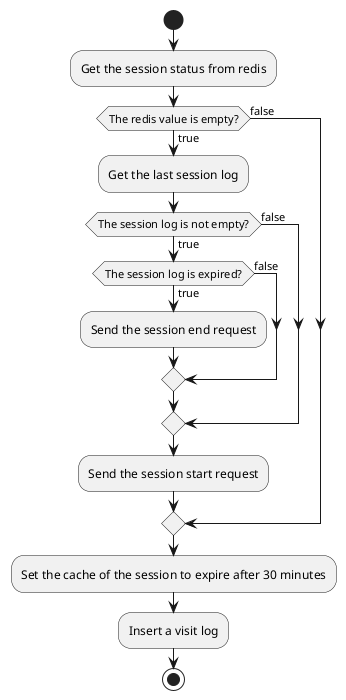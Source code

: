 @startuml
'https://plantuml.com/activity-diagram-beta

start
:Get the session status from redis;
if (The redis value is empty?) then (true)
  :Get the last session log;
  if (The session log is not empty?) then (true)

      if (The session log is expired?) then (true)
          :Send the session end request;
      else (false)
      endif
  else (false)
  endif
      :Send the session start request;
else (false)
endif
:Set the cache of the session to expire after 30 minutes;
:Insert a visit log;
stop
@enduml
